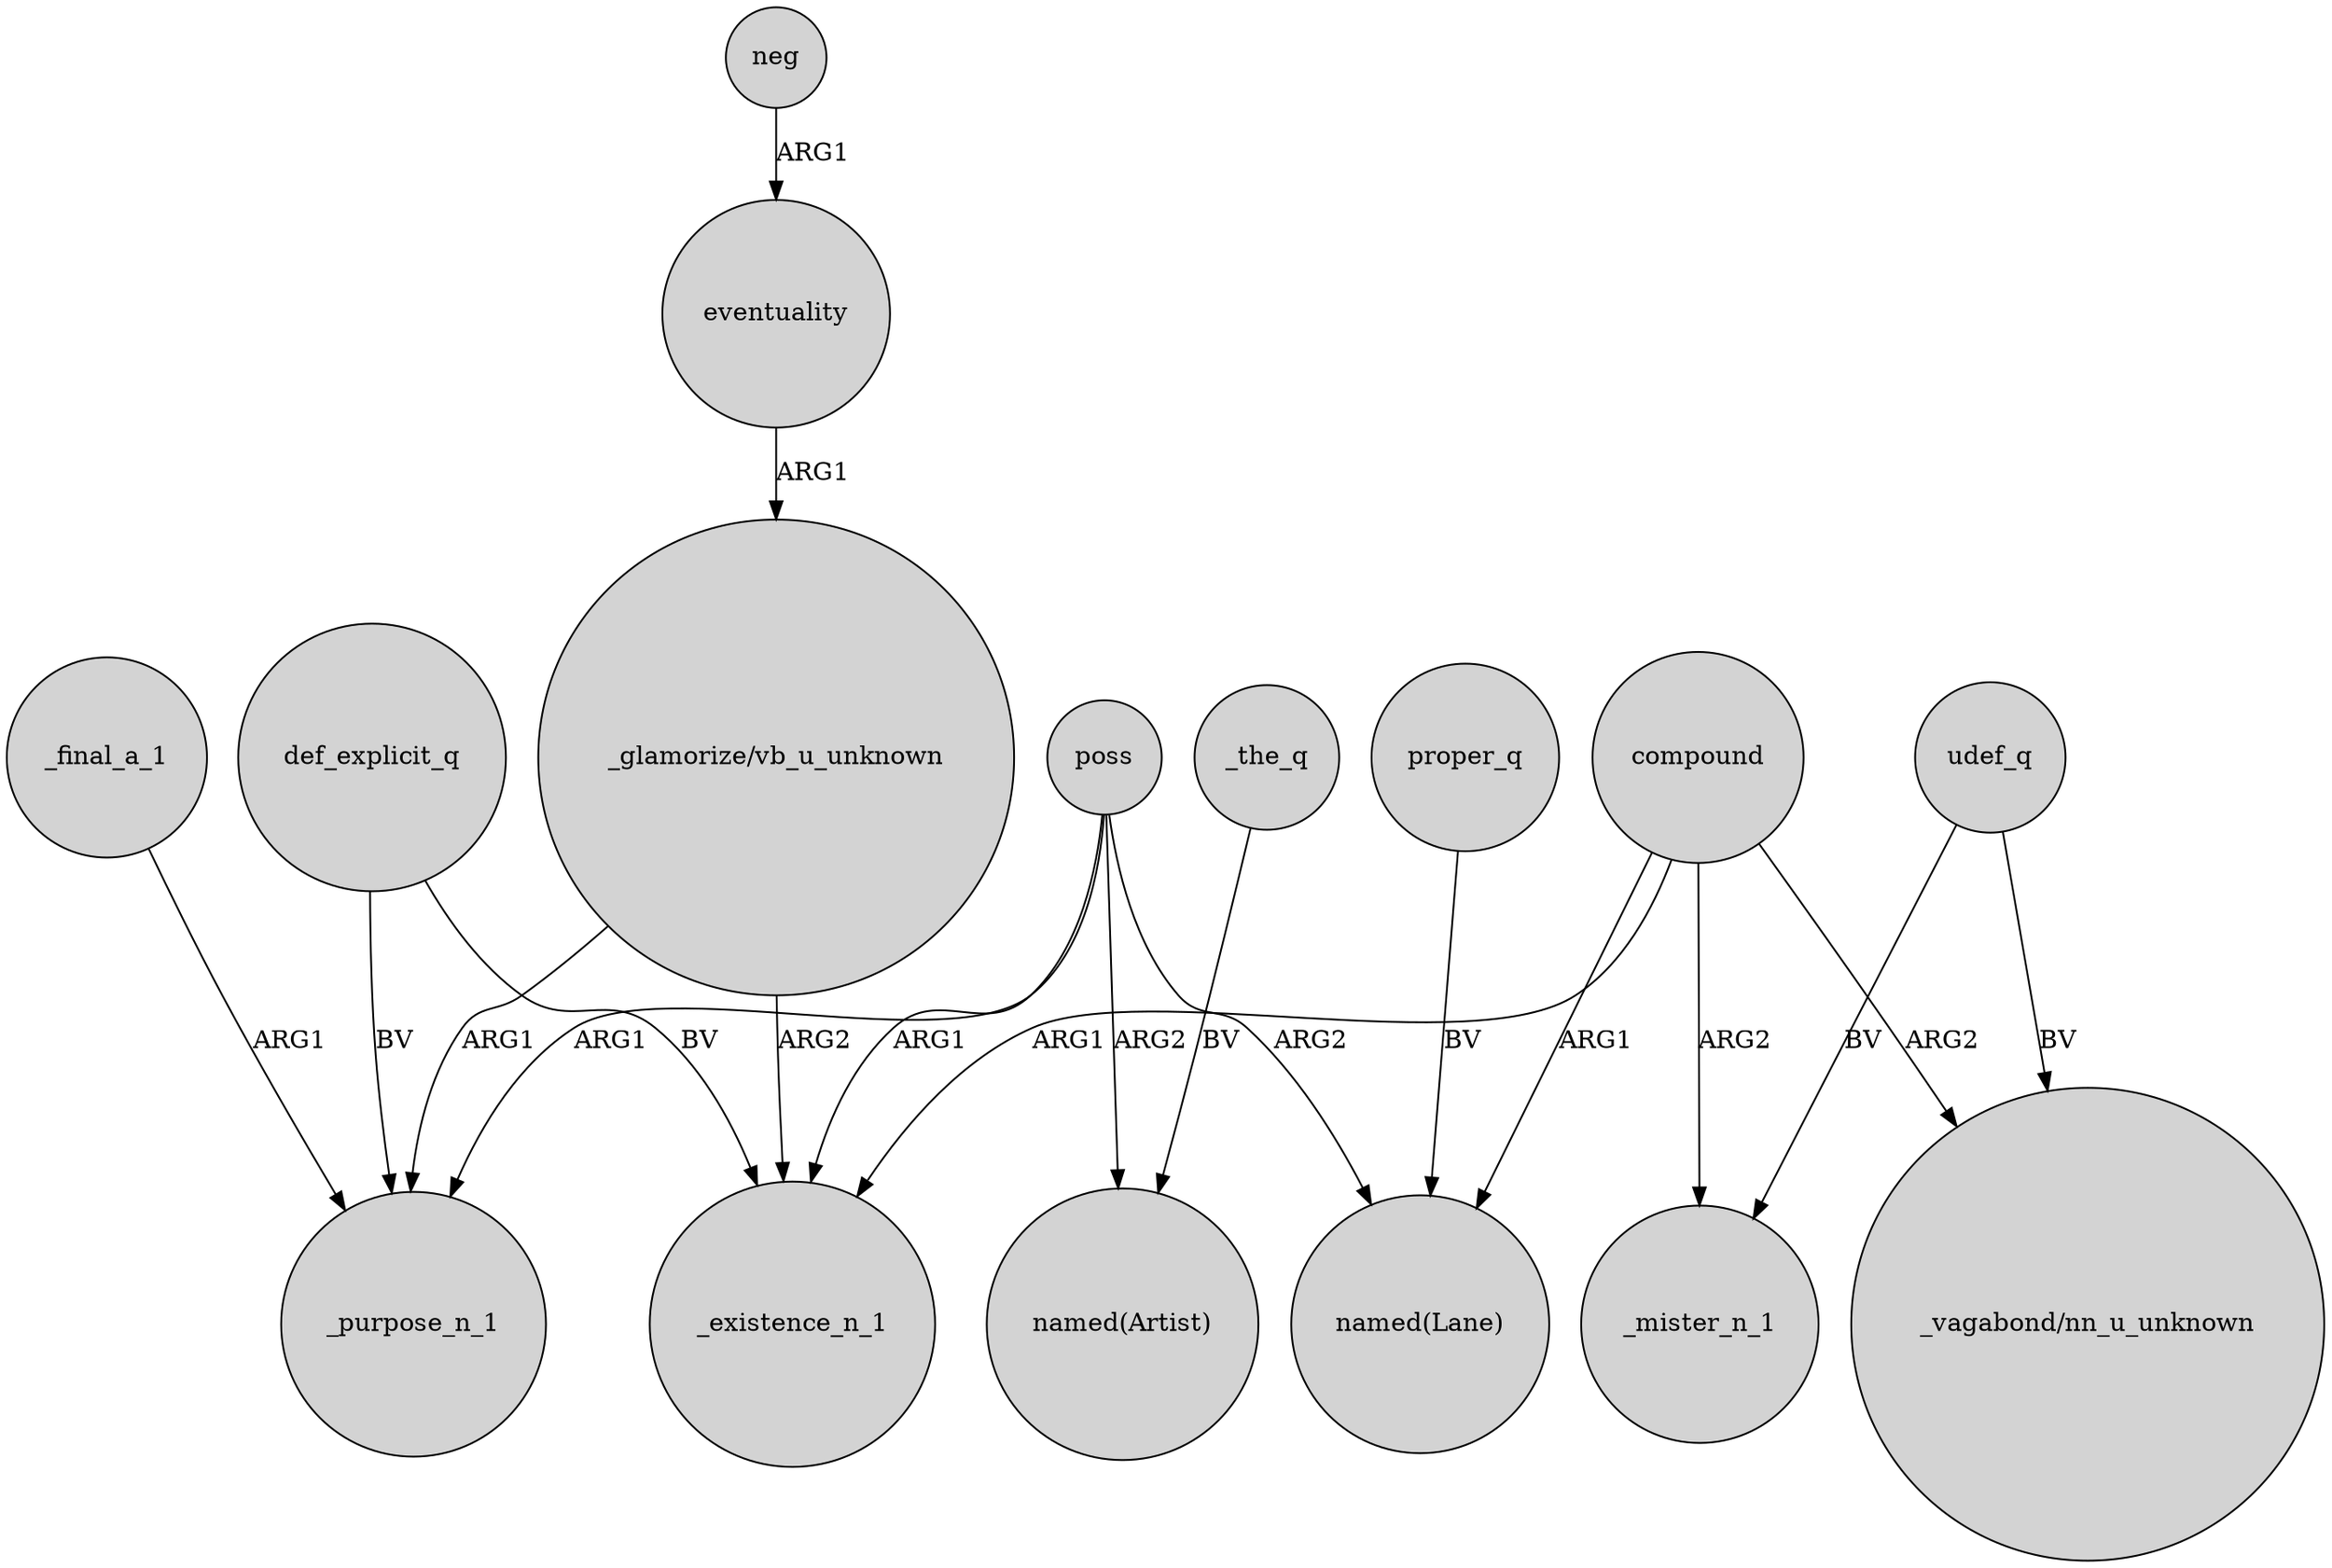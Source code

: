 digraph {
	node [shape=circle style=filled]
	"_glamorize/vb_u_unknown" -> _existence_n_1 [label=ARG2]
	compound -> "named(Lane)" [label=ARG1]
	eventuality -> "_glamorize/vb_u_unknown" [label=ARG1]
	poss -> "named(Artist)" [label=ARG2]
	poss -> "named(Lane)" [label=ARG2]
	"_glamorize/vb_u_unknown" -> _purpose_n_1 [label=ARG1]
	compound -> _mister_n_1 [label=ARG2]
	udef_q -> _mister_n_1 [label=BV]
	_the_q -> "named(Artist)" [label=BV]
	def_explicit_q -> _purpose_n_1 [label=BV]
	poss -> _purpose_n_1 [label=ARG1]
	poss -> _existence_n_1 [label=ARG1]
	_final_a_1 -> _purpose_n_1 [label=ARG1]
	def_explicit_q -> _existence_n_1 [label=BV]
	neg -> eventuality [label=ARG1]
	udef_q -> "_vagabond/nn_u_unknown" [label=BV]
	compound -> "_vagabond/nn_u_unknown" [label=ARG2]
	proper_q -> "named(Lane)" [label=BV]
	compound -> _existence_n_1 [label=ARG1]
}
